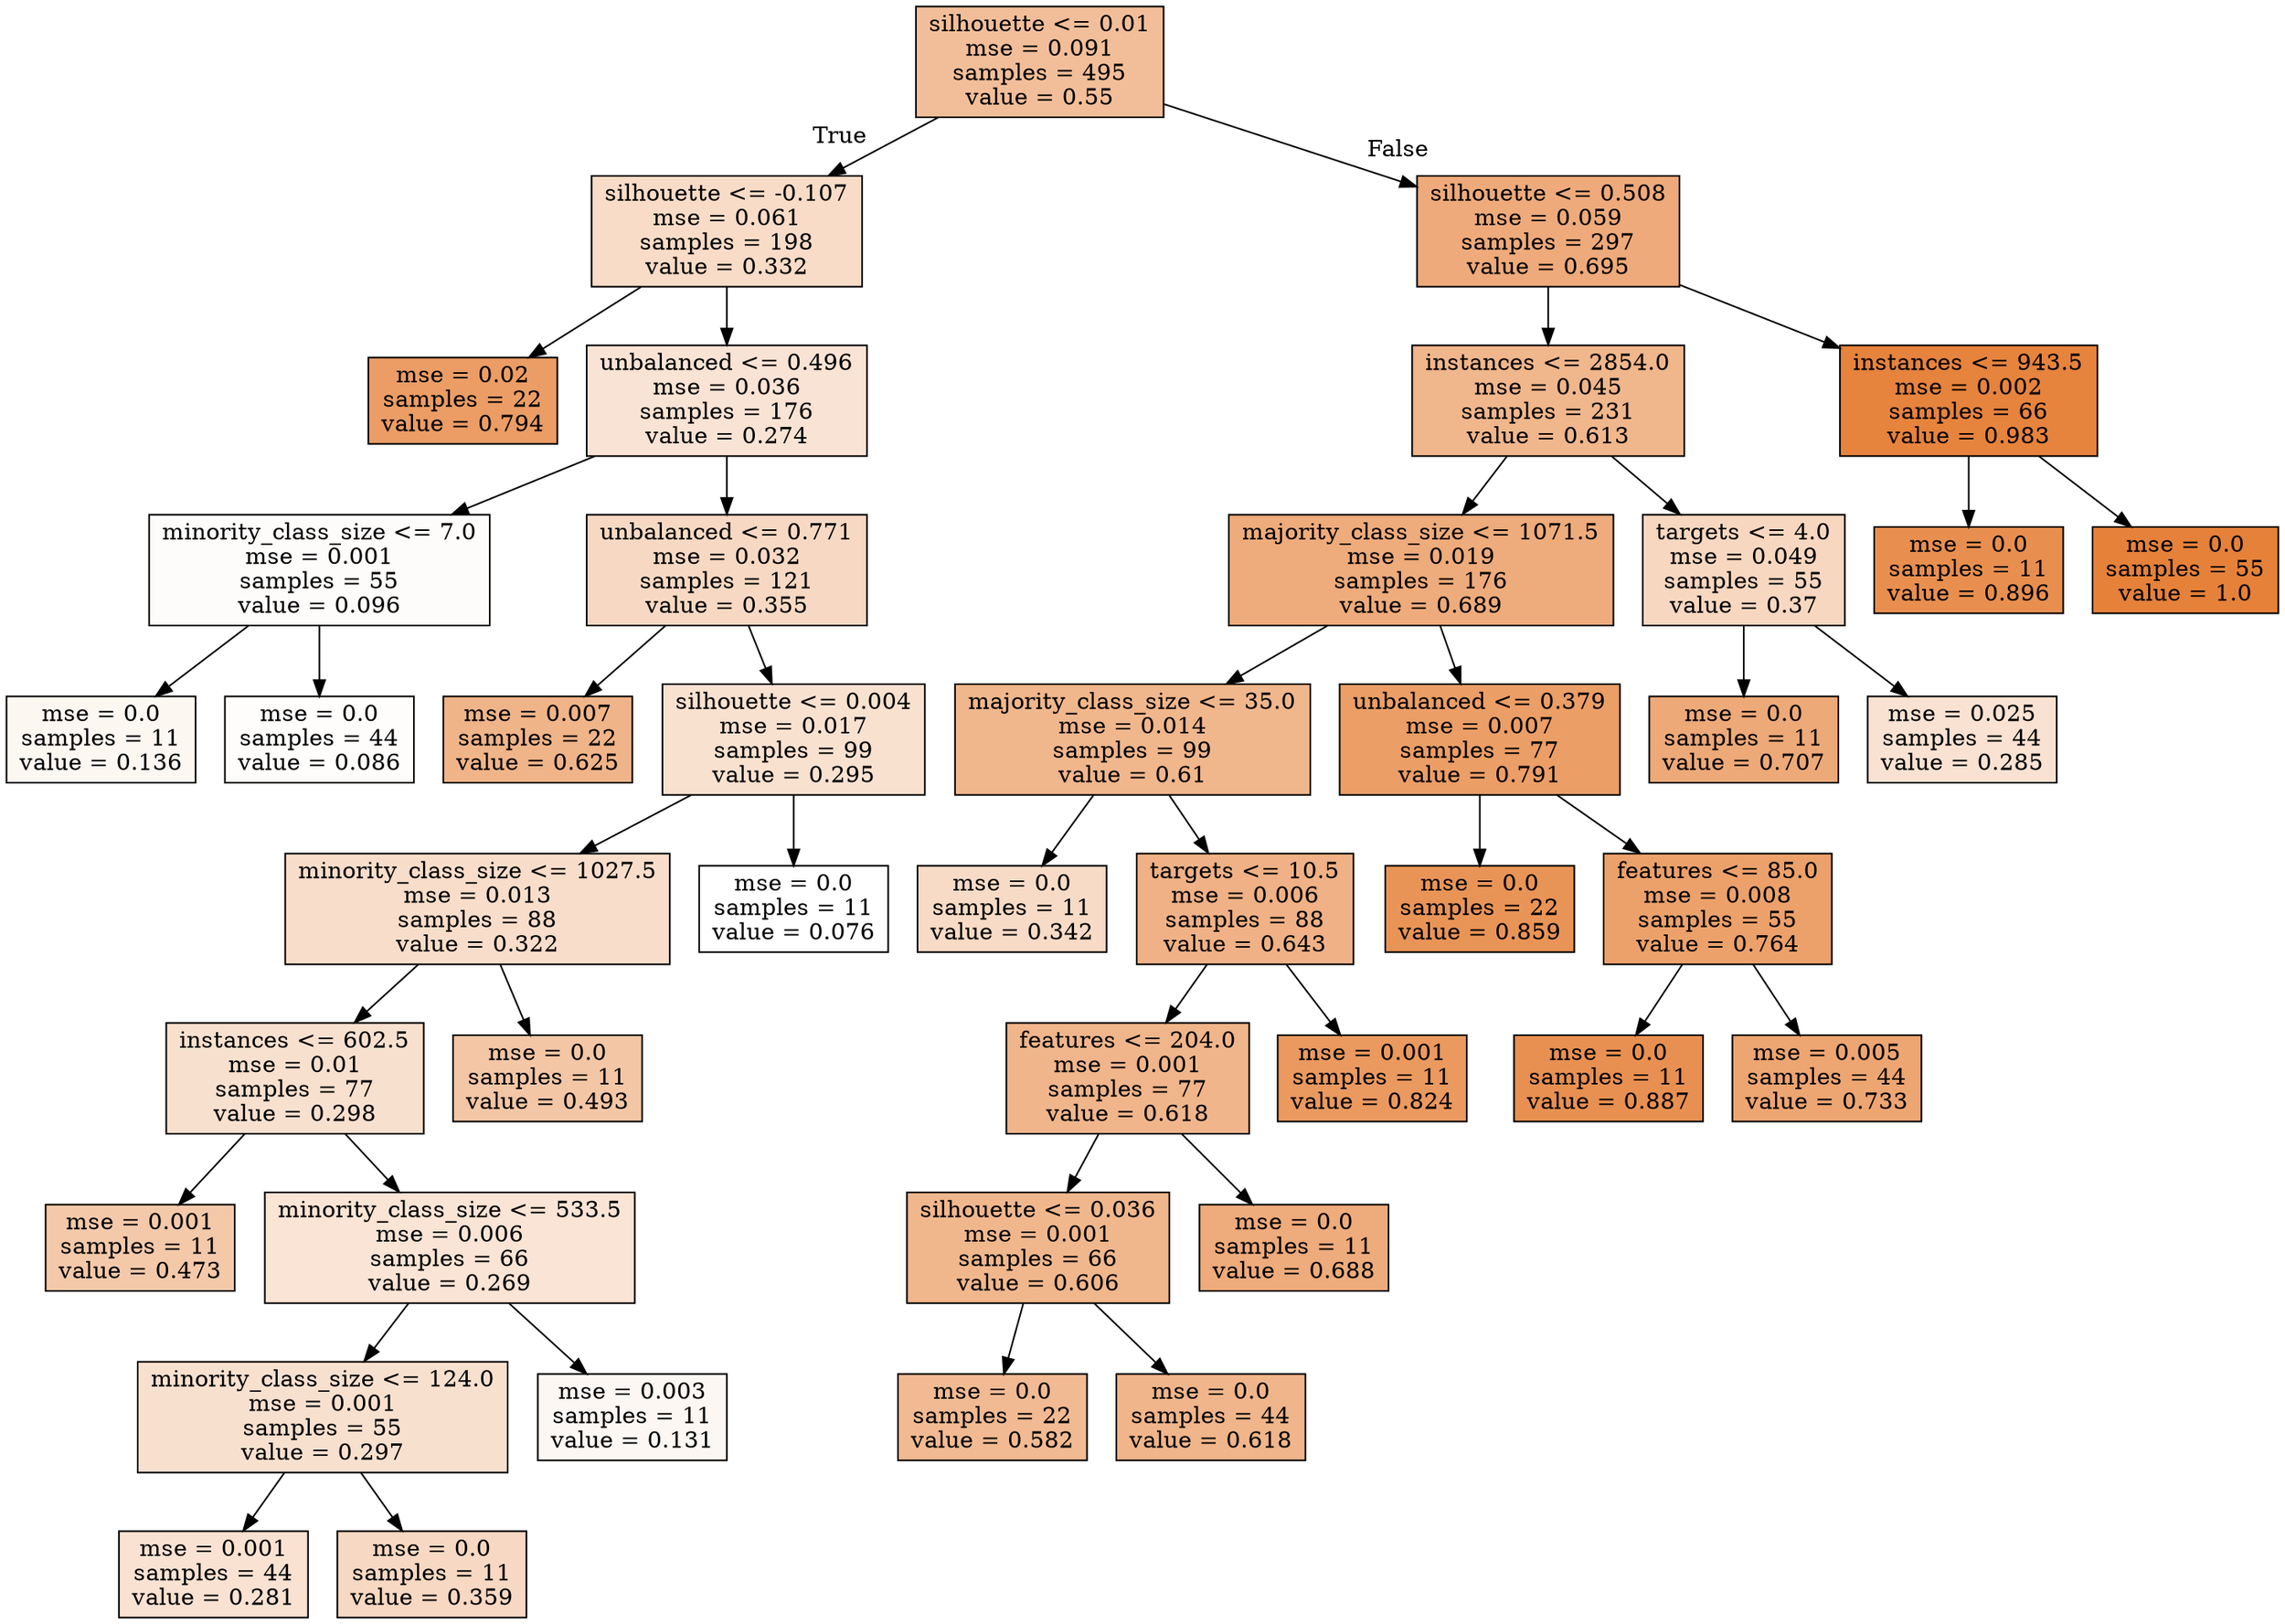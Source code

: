 digraph Tree {
node [shape=box, style="filled", color="black"] ;
0 [label="silhouette <= 0.01\nmse = 0.091\nsamples = 495\nvalue = 0.55", fillcolor="#e5813983"] ;
1 [label="silhouette <= -0.107\nmse = 0.061\nsamples = 198\nvalue = 0.332", fillcolor="#e5813947"] ;
0 -> 1 [labeldistance=2.5, labelangle=45, headlabel="True"] ;
2 [label="mse = 0.02\nsamples = 22\nvalue = 0.794", fillcolor="#e58139c6"] ;
1 -> 2 ;
3 [label="unbalanced <= 0.496\nmse = 0.036\nsamples = 176\nvalue = 0.274", fillcolor="#e5813937"] ;
1 -> 3 ;
4 [label="minority_class_size <= 7.0\nmse = 0.001\nsamples = 55\nvalue = 0.096", fillcolor="#e5813905"] ;
3 -> 4 ;
5 [label="mse = 0.0\nsamples = 11\nvalue = 0.136", fillcolor="#e5813910"] ;
4 -> 5 ;
6 [label="mse = 0.0\nsamples = 44\nvalue = 0.086", fillcolor="#e5813903"] ;
4 -> 6 ;
7 [label="unbalanced <= 0.771\nmse = 0.032\nsamples = 121\nvalue = 0.355", fillcolor="#e581394d"] ;
3 -> 7 ;
8 [label="mse = 0.007\nsamples = 22\nvalue = 0.625", fillcolor="#e5813997"] ;
7 -> 8 ;
9 [label="silhouette <= 0.004\nmse = 0.017\nsamples = 99\nvalue = 0.295", fillcolor="#e581393c"] ;
7 -> 9 ;
10 [label="minority_class_size <= 1027.5\nmse = 0.013\nsamples = 88\nvalue = 0.322", fillcolor="#e5813944"] ;
9 -> 10 ;
11 [label="instances <= 602.5\nmse = 0.01\nsamples = 77\nvalue = 0.298", fillcolor="#e581393d"] ;
10 -> 11 ;
12 [label="mse = 0.001\nsamples = 11\nvalue = 0.473", fillcolor="#e581396d"] ;
11 -> 12 ;
13 [label="minority_class_size <= 533.5\nmse = 0.006\nsamples = 66\nvalue = 0.269", fillcolor="#e5813935"] ;
11 -> 13 ;
14 [label="minority_class_size <= 124.0\nmse = 0.001\nsamples = 55\nvalue = 0.297", fillcolor="#e581393d"] ;
13 -> 14 ;
15 [label="mse = 0.001\nsamples = 44\nvalue = 0.281", fillcolor="#e5813939"] ;
14 -> 15 ;
16 [label="mse = 0.0\nsamples = 11\nvalue = 0.359", fillcolor="#e581394e"] ;
14 -> 16 ;
17 [label="mse = 0.003\nsamples = 11\nvalue = 0.131", fillcolor="#e581390f"] ;
13 -> 17 ;
18 [label="mse = 0.0\nsamples = 11\nvalue = 0.493", fillcolor="#e5813973"] ;
10 -> 18 ;
19 [label="mse = 0.0\nsamples = 11\nvalue = 0.076", fillcolor="#e5813900"] ;
9 -> 19 ;
20 [label="silhouette <= 0.508\nmse = 0.059\nsamples = 297\nvalue = 0.695", fillcolor="#e58139ab"] ;
0 -> 20 [labeldistance=2.5, labelangle=-45, headlabel="False"] ;
21 [label="instances <= 2854.0\nmse = 0.045\nsamples = 231\nvalue = 0.613", fillcolor="#e5813994"] ;
20 -> 21 ;
22 [label="majority_class_size <= 1071.5\nmse = 0.019\nsamples = 176\nvalue = 0.689", fillcolor="#e58139a9"] ;
21 -> 22 ;
23 [label="majority_class_size <= 35.0\nmse = 0.014\nsamples = 99\nvalue = 0.61", fillcolor="#e5813993"] ;
22 -> 23 ;
24 [label="mse = 0.0\nsamples = 11\nvalue = 0.342", fillcolor="#e5813949"] ;
23 -> 24 ;
25 [label="targets <= 10.5\nmse = 0.006\nsamples = 88\nvalue = 0.643", fillcolor="#e581399d"] ;
23 -> 25 ;
26 [label="features <= 204.0\nmse = 0.001\nsamples = 77\nvalue = 0.618", fillcolor="#e5813995"] ;
25 -> 26 ;
27 [label="silhouette <= 0.036\nmse = 0.001\nsamples = 66\nvalue = 0.606", fillcolor="#e5813992"] ;
26 -> 27 ;
28 [label="mse = 0.0\nsamples = 22\nvalue = 0.582", fillcolor="#e581398c"] ;
27 -> 28 ;
29 [label="mse = 0.0\nsamples = 44\nvalue = 0.618", fillcolor="#e5813996"] ;
27 -> 29 ;
30 [label="mse = 0.0\nsamples = 11\nvalue = 0.688", fillcolor="#e58139a9"] ;
26 -> 30 ;
31 [label="mse = 0.001\nsamples = 11\nvalue = 0.824", fillcolor="#e58139ce"] ;
25 -> 31 ;
32 [label="unbalanced <= 0.379\nmse = 0.007\nsamples = 77\nvalue = 0.791", fillcolor="#e58139c5"] ;
22 -> 32 ;
33 [label="mse = 0.0\nsamples = 22\nvalue = 0.859", fillcolor="#e58139d8"] ;
32 -> 33 ;
34 [label="features <= 85.0\nmse = 0.008\nsamples = 55\nvalue = 0.764", fillcolor="#e58139be"] ;
32 -> 34 ;
35 [label="mse = 0.0\nsamples = 11\nvalue = 0.887", fillcolor="#e58139e0"] ;
34 -> 35 ;
36 [label="mse = 0.005\nsamples = 44\nvalue = 0.733", fillcolor="#e58139b5"] ;
34 -> 36 ;
37 [label="targets <= 4.0\nmse = 0.049\nsamples = 55\nvalue = 0.37", fillcolor="#e5813951"] ;
21 -> 37 ;
38 [label="mse = 0.0\nsamples = 11\nvalue = 0.707", fillcolor="#e58139ae"] ;
37 -> 38 ;
39 [label="mse = 0.025\nsamples = 44\nvalue = 0.285", fillcolor="#e581393a"] ;
37 -> 39 ;
40 [label="instances <= 943.5\nmse = 0.002\nsamples = 66\nvalue = 0.983", fillcolor="#e58139fa"] ;
20 -> 40 ;
41 [label="mse = 0.0\nsamples = 11\nvalue = 0.896", fillcolor="#e58139e2"] ;
40 -> 41 ;
42 [label="mse = 0.0\nsamples = 55\nvalue = 1.0", fillcolor="#e58139ff"] ;
40 -> 42 ;
}